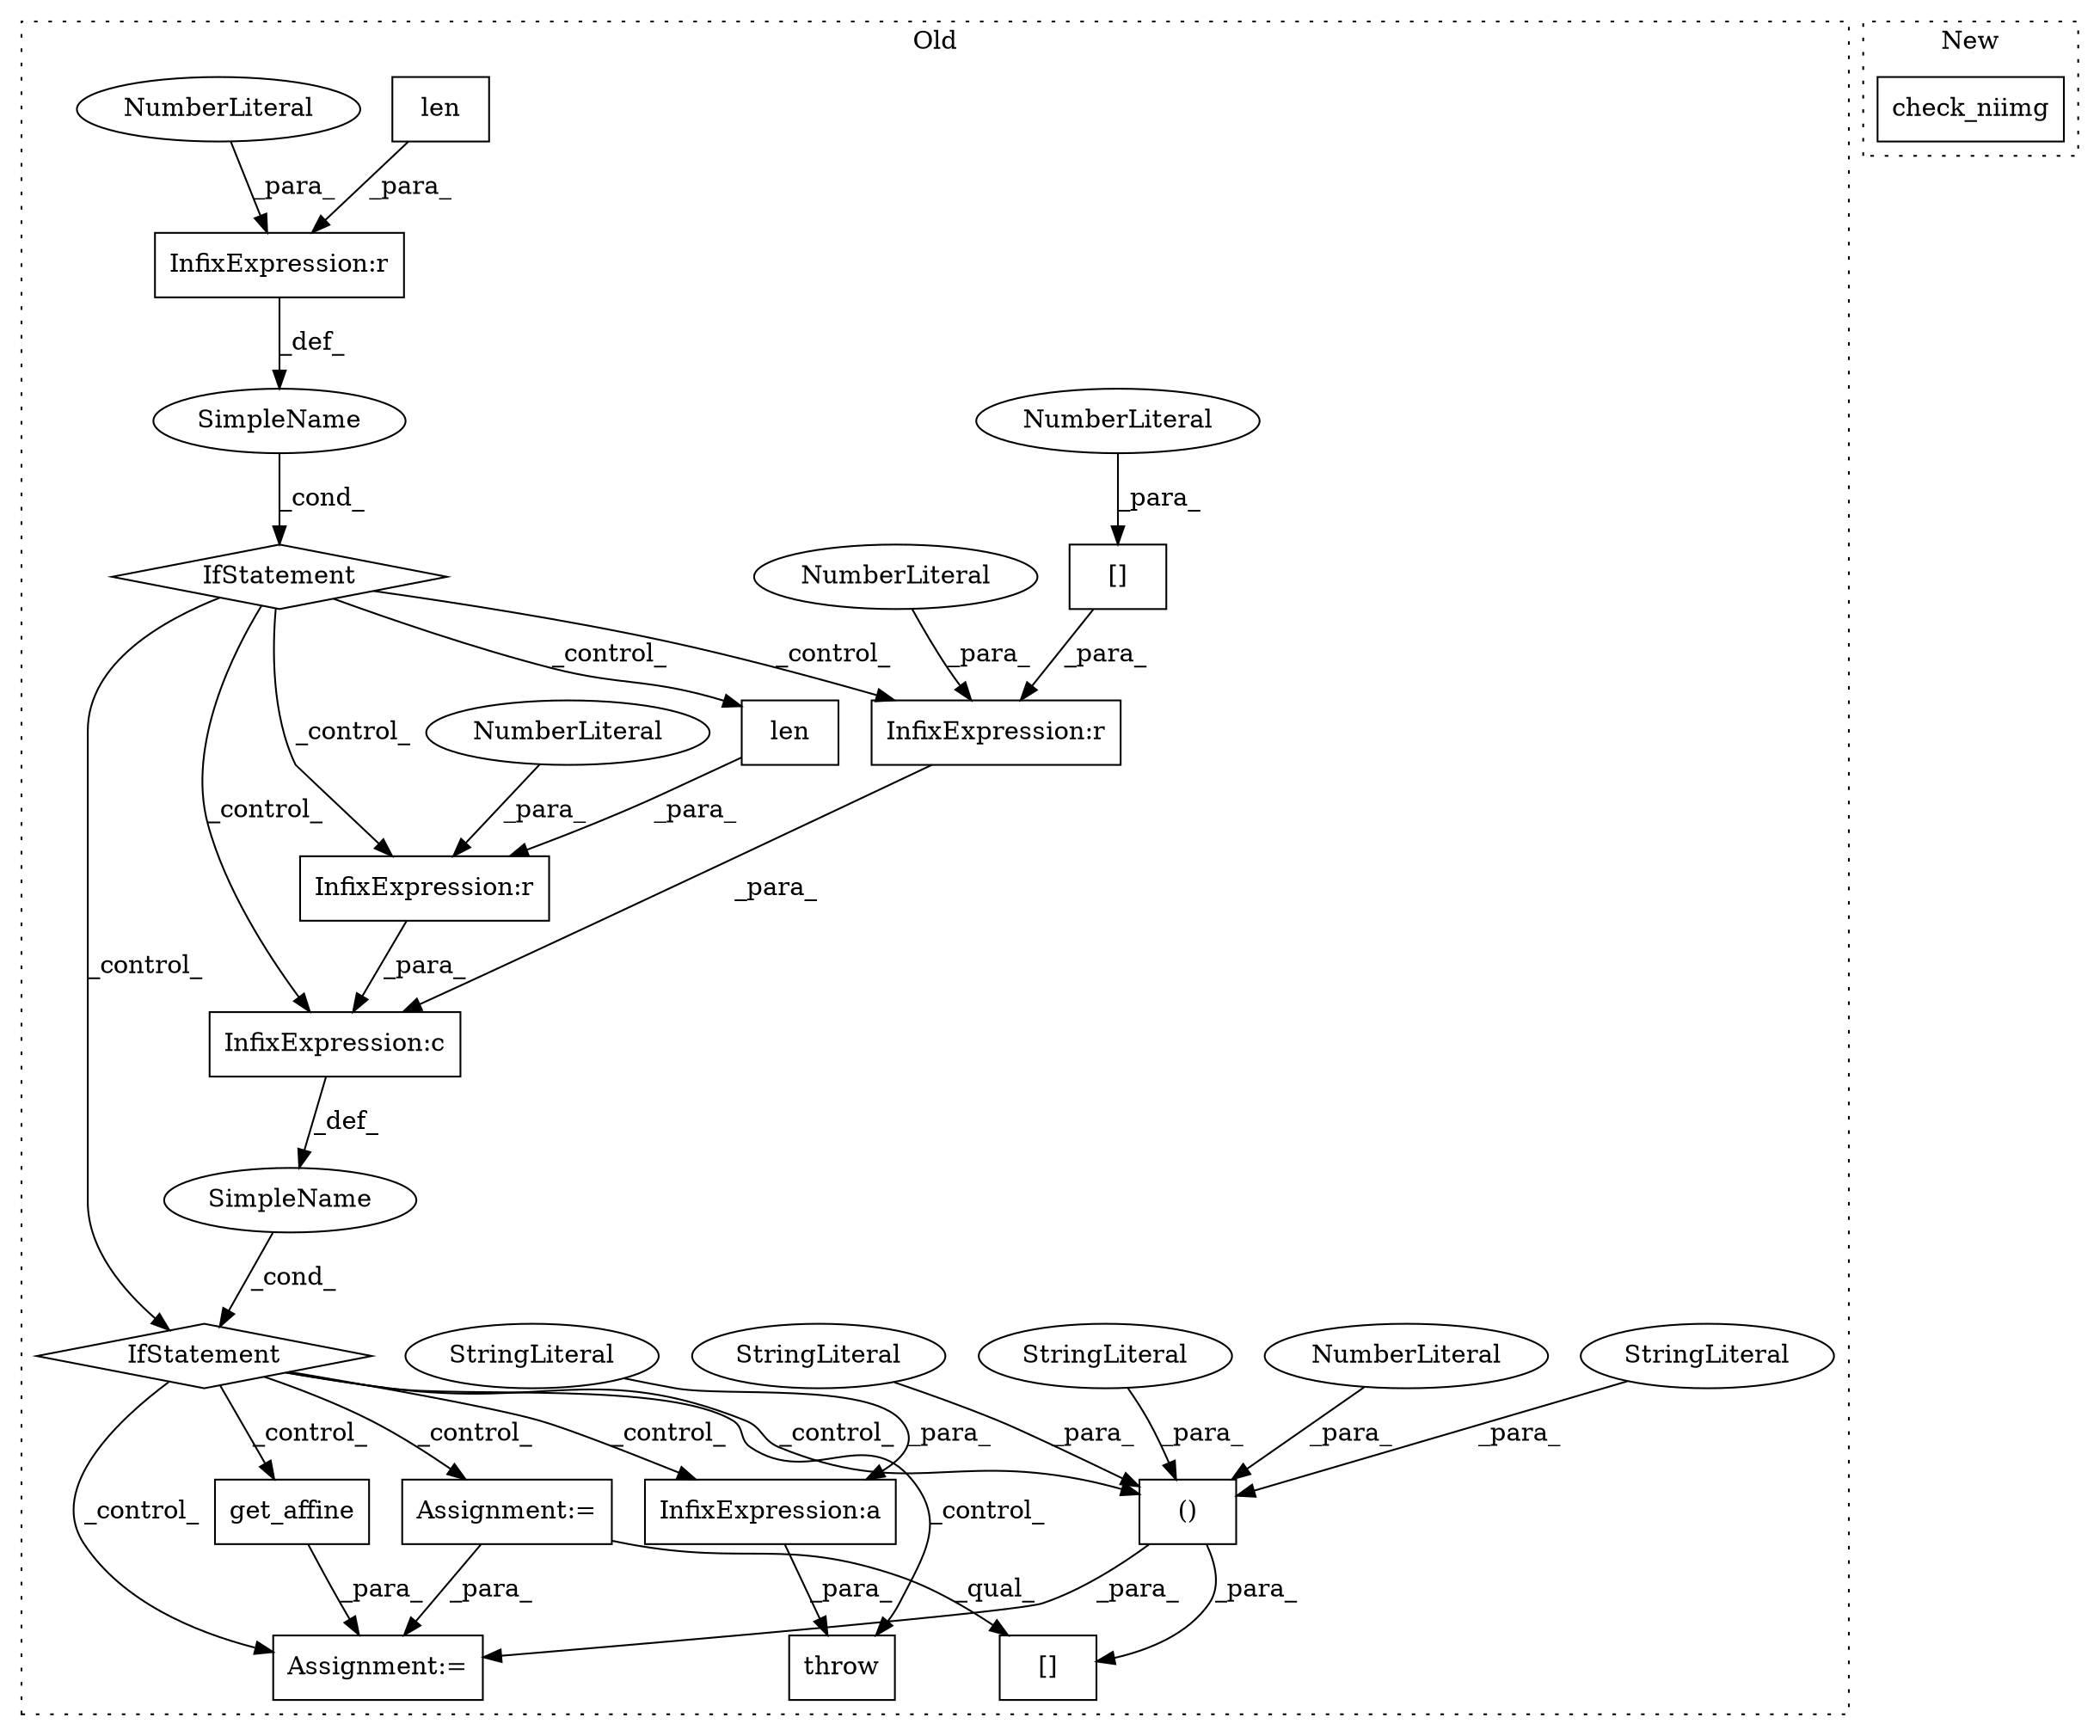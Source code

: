 digraph G {
subgraph cluster0 {
1 [label="[]" a="2" s="8049,8151" l="14,2" shape="box"];
3 [label="()" a="106" s="8063" l="88" shape="box"];
4 [label="SimpleName" a="42" s="" l="" shape="ellipse"];
5 [label="InfixExpression:c" a="27" s="7980" l="4" shape="box"];
6 [label="len" a="32" s="7960,7973" l="4,1" shape="box"];
7 [label="IfStatement" a="25" s="7923,7945" l="4,2" shape="diamond"];
8 [label="len" a="32" s="7927,7940" l="4,1" shape="box"];
9 [label="IfStatement" a="25" s="7955,8003" l="4,2" shape="diamond"];
10 [label="InfixExpression:a" a="27" s="8346" l="3" shape="box"];
11 [label="NumberLiteral" a="34" s="8063" l="1" shape="ellipse"];
12 [label="SimpleName" a="42" s="" l="" shape="ellipse"];
13 [label="StringLiteral" a="45" s="8135" l="16" shape="ellipse"];
14 [label="StringLiteral" a="45" s="8252" l="94" shape="ellipse"];
15 [label="StringLiteral" a="45" s="8106" l="16" shape="ellipse"];
16 [label="StringLiteral" a="45" s="8077" l="16" shape="ellipse"];
17 [label="get_affine" a="32" s="8196" l="12" shape="box"];
18 [label="InfixExpression:r" a="27" s="7941" l="3" shape="box"];
19 [label="NumberLiteral" a="34" s="7944" l="1" shape="ellipse"];
20 [label="InfixExpression:r" a="27" s="7974" l="4" shape="box"];
21 [label="NumberLiteral" a="34" s="7978" l="1" shape="ellipse"];
22 [label="InfixExpression:r" a="27" s="7997" l="4" shape="box"];
23 [label="[]" a="2" s="7985,7996" l="10,1" shape="box"];
24 [label="NumberLiteral" a="34" s="8001" l="1" shape="ellipse"];
25 [label="NumberLiteral" a="34" s="7995" l="1" shape="ellipse"];
26 [label="throw" a="53" s="8235" l="6" shape="box"];
27 [label="Assignment:=" a="7" s="8019" l="1" shape="box"];
28 [label="Assignment:=" a="7" s="8166" l="1" shape="box"];
label = "Old";
style="dotted";
}
subgraph cluster1 {
2 [label="check_niimg" a="32" s="7540,7560" l="12,1" shape="box"];
label = "New";
style="dotted";
}
3 -> 1 [label="_para_"];
3 -> 28 [label="_para_"];
4 -> 7 [label="_cond_"];
5 -> 12 [label="_def_"];
6 -> 20 [label="_para_"];
7 -> 6 [label="_control_"];
7 -> 5 [label="_control_"];
7 -> 9 [label="_control_"];
7 -> 22 [label="_control_"];
7 -> 20 [label="_control_"];
8 -> 18 [label="_para_"];
9 -> 10 [label="_control_"];
9 -> 17 [label="_control_"];
9 -> 27 [label="_control_"];
9 -> 3 [label="_control_"];
9 -> 26 [label="_control_"];
9 -> 28 [label="_control_"];
10 -> 26 [label="_para_"];
11 -> 3 [label="_para_"];
12 -> 9 [label="_cond_"];
13 -> 3 [label="_para_"];
14 -> 10 [label="_para_"];
15 -> 3 [label="_para_"];
16 -> 3 [label="_para_"];
17 -> 28 [label="_para_"];
18 -> 4 [label="_def_"];
19 -> 18 [label="_para_"];
20 -> 5 [label="_para_"];
21 -> 20 [label="_para_"];
22 -> 5 [label="_para_"];
23 -> 22 [label="_para_"];
24 -> 22 [label="_para_"];
25 -> 23 [label="_para_"];
27 -> 28 [label="_para_"];
27 -> 1 [label="_qual_"];
}